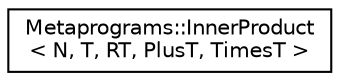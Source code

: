 digraph "Graphical Class Hierarchy"
{
  edge [fontname="Helvetica",fontsize="10",labelfontname="Helvetica",labelfontsize="10"];
  node [fontname="Helvetica",fontsize="10",shape=record];
  rankdir="LR";
  Node0 [label="Metaprograms::InnerProduct\l\< N, T, RT, PlusT, TimesT \>",height=0.2,width=0.4,color="black", fillcolor="white", style="filled",URL="$structMetaprograms_1_1InnerProduct.html"];
}
